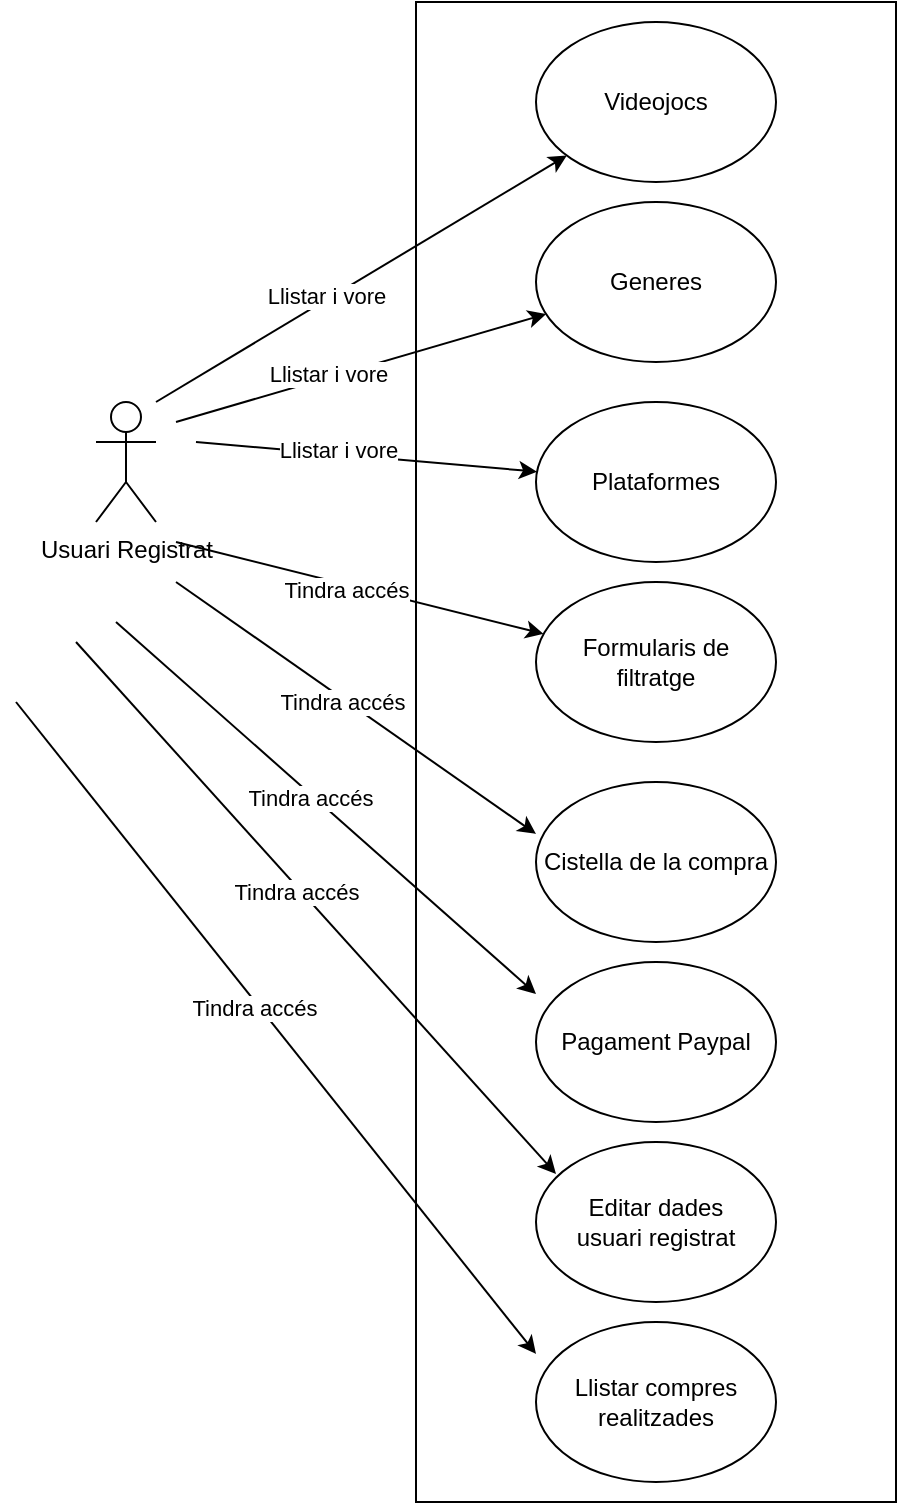 <mxfile version="20.3.0" type="device"><diagram id="wFE0QG_FPsp0jaGvCLVb" name="Page-1"><mxGraphModel dx="1185" dy="727" grid="1" gridSize="10" guides="1" tooltips="1" connect="1" arrows="1" fold="1" page="1" pageScale="1" pageWidth="850" pageHeight="1100" math="0" shadow="0"><root><mxCell id="0"/><mxCell id="1" parent="0"/><mxCell id="4ufSCRcEnQ9JDRuaewkr-1" value="Usuari Registrat" style="shape=umlActor;verticalLabelPosition=bottom;verticalAlign=top;html=1;outlineConnect=0;" vertex="1" parent="1"><mxGeometry x="140" y="310" width="30" height="60" as="geometry"/></mxCell><mxCell id="4ufSCRcEnQ9JDRuaewkr-2" value="" style="rounded=0;whiteSpace=wrap;html=1;" vertex="1" parent="1"><mxGeometry x="300" y="110" width="240" height="750" as="geometry"/></mxCell><mxCell id="4ufSCRcEnQ9JDRuaewkr-3" value="Videojocs" style="ellipse;whiteSpace=wrap;html=1;" vertex="1" parent="1"><mxGeometry x="360" y="120" width="120" height="80" as="geometry"/></mxCell><mxCell id="4ufSCRcEnQ9JDRuaewkr-4" value="Generes" style="ellipse;whiteSpace=wrap;html=1;" vertex="1" parent="1"><mxGeometry x="360" y="210" width="120" height="80" as="geometry"/></mxCell><mxCell id="4ufSCRcEnQ9JDRuaewkr-5" value="Plataformes" style="ellipse;whiteSpace=wrap;html=1;" vertex="1" parent="1"><mxGeometry x="360" y="310" width="120" height="80" as="geometry"/></mxCell><mxCell id="4ufSCRcEnQ9JDRuaewkr-8" value="" style="endArrow=classic;html=1;rounded=0;" edge="1" parent="1" target="4ufSCRcEnQ9JDRuaewkr-3"><mxGeometry width="50" height="50" relative="1" as="geometry"><mxPoint x="170" y="310.0" as="sourcePoint"/><mxPoint x="220" y="260" as="targetPoint"/></mxGeometry></mxCell><mxCell id="4ufSCRcEnQ9JDRuaewkr-9" value="Llistar i vore" style="edgeLabel;html=1;align=center;verticalAlign=middle;resizable=0;points=[];" vertex="1" connectable="0" parent="4ufSCRcEnQ9JDRuaewkr-8"><mxGeometry x="-0.171" y="2" relative="1" as="geometry"><mxPoint as="offset"/></mxGeometry></mxCell><mxCell id="4ufSCRcEnQ9JDRuaewkr-10" value="" style="endArrow=classic;html=1;rounded=0;" edge="1" parent="1" target="4ufSCRcEnQ9JDRuaewkr-4"><mxGeometry width="50" height="50" relative="1" as="geometry"><mxPoint x="180" y="320.0" as="sourcePoint"/><mxPoint x="385.402" y="196.759" as="targetPoint"/></mxGeometry></mxCell><mxCell id="4ufSCRcEnQ9JDRuaewkr-11" value="&lt;span style=&quot;color: rgb(0, 0, 0); font-family: Helvetica; font-size: 11px; font-style: normal; font-variant-ligatures: normal; font-variant-caps: normal; font-weight: 400; letter-spacing: normal; orphans: 2; text-align: center; text-indent: 0px; text-transform: none; widows: 2; word-spacing: 0px; -webkit-text-stroke-width: 0px; background-color: rgb(255, 255, 255); text-decoration-thickness: initial; text-decoration-style: initial; text-decoration-color: initial; float: none; display: inline !important;&quot;&gt;Llistar i vore&lt;/span&gt;" style="edgeLabel;html=1;align=center;verticalAlign=middle;resizable=0;points=[];" vertex="1" connectable="0" parent="4ufSCRcEnQ9JDRuaewkr-10"><mxGeometry x="-0.171" y="2" relative="1" as="geometry"><mxPoint as="offset"/></mxGeometry></mxCell><mxCell id="4ufSCRcEnQ9JDRuaewkr-12" value="" style="endArrow=classic;html=1;rounded=0;" edge="1" parent="1" target="4ufSCRcEnQ9JDRuaewkr-5"><mxGeometry width="50" height="50" relative="1" as="geometry"><mxPoint x="190" y="330.0" as="sourcePoint"/><mxPoint x="375.031" y="276.033" as="targetPoint"/></mxGeometry></mxCell><mxCell id="4ufSCRcEnQ9JDRuaewkr-13" value="&lt;span style=&quot;color: rgb(0, 0, 0); font-family: Helvetica; font-size: 11px; font-style: normal; font-variant-ligatures: normal; font-variant-caps: normal; font-weight: 400; letter-spacing: normal; orphans: 2; text-align: center; text-indent: 0px; text-transform: none; widows: 2; word-spacing: 0px; -webkit-text-stroke-width: 0px; background-color: rgb(255, 255, 255); text-decoration-thickness: initial; text-decoration-style: initial; text-decoration-color: initial; float: none; display: inline !important;&quot;&gt;Llistar i vore&lt;/span&gt;" style="edgeLabel;html=1;align=center;verticalAlign=middle;resizable=0;points=[];" vertex="1" connectable="0" parent="4ufSCRcEnQ9JDRuaewkr-12"><mxGeometry x="-0.171" y="2" relative="1" as="geometry"><mxPoint as="offset"/></mxGeometry></mxCell><mxCell id="4ufSCRcEnQ9JDRuaewkr-18" value="Formularis de &lt;br&gt;filtratge" style="ellipse;whiteSpace=wrap;html=1;" vertex="1" parent="1"><mxGeometry x="360" y="400" width="120" height="80" as="geometry"/></mxCell><mxCell id="4ufSCRcEnQ9JDRuaewkr-19" value="" style="endArrow=classic;html=1;rounded=0;" edge="1" parent="1" target="4ufSCRcEnQ9JDRuaewkr-18"><mxGeometry width="50" height="50" relative="1" as="geometry"><mxPoint x="180" y="380" as="sourcePoint"/><mxPoint x="360" y="650" as="targetPoint"/></mxGeometry></mxCell><mxCell id="4ufSCRcEnQ9JDRuaewkr-20" value="Tindra accés" style="edgeLabel;html=1;align=center;verticalAlign=middle;resizable=0;points=[];" vertex="1" connectable="0" parent="4ufSCRcEnQ9JDRuaewkr-19"><mxGeometry x="-0.071" y="-2" relative="1" as="geometry"><mxPoint as="offset"/></mxGeometry></mxCell><mxCell id="4ufSCRcEnQ9JDRuaewkr-21" value="Cistella de la compra" style="ellipse;whiteSpace=wrap;html=1;" vertex="1" parent="1"><mxGeometry x="360" y="500" width="120" height="80" as="geometry"/></mxCell><mxCell id="4ufSCRcEnQ9JDRuaewkr-22" value="Pagament Paypal" style="ellipse;whiteSpace=wrap;html=1;" vertex="1" parent="1"><mxGeometry x="360" y="590" width="120" height="80" as="geometry"/></mxCell><mxCell id="4ufSCRcEnQ9JDRuaewkr-23" value="Editar dades&lt;br&gt;usuari registrat" style="ellipse;whiteSpace=wrap;html=1;" vertex="1" parent="1"><mxGeometry x="360" y="680" width="120" height="80" as="geometry"/></mxCell><mxCell id="4ufSCRcEnQ9JDRuaewkr-24" value="" style="endArrow=classic;html=1;rounded=0;" edge="1" parent="1"><mxGeometry width="50" height="50" relative="1" as="geometry"><mxPoint x="180" y="400" as="sourcePoint"/><mxPoint x="360.0" y="525.955" as="targetPoint"/></mxGeometry></mxCell><mxCell id="4ufSCRcEnQ9JDRuaewkr-25" value="Tindra accés" style="edgeLabel;html=1;align=center;verticalAlign=middle;resizable=0;points=[];" vertex="1" connectable="0" parent="4ufSCRcEnQ9JDRuaewkr-24"><mxGeometry x="-0.071" y="-2" relative="1" as="geometry"><mxPoint as="offset"/></mxGeometry></mxCell><mxCell id="4ufSCRcEnQ9JDRuaewkr-26" value="" style="endArrow=classic;html=1;rounded=0;" edge="1" parent="1"><mxGeometry width="50" height="50" relative="1" as="geometry"><mxPoint x="150" y="420" as="sourcePoint"/><mxPoint x="360.0" y="605.955" as="targetPoint"/></mxGeometry></mxCell><mxCell id="4ufSCRcEnQ9JDRuaewkr-27" value="Tindra accés" style="edgeLabel;html=1;align=center;verticalAlign=middle;resizable=0;points=[];" vertex="1" connectable="0" parent="4ufSCRcEnQ9JDRuaewkr-26"><mxGeometry x="-0.071" y="-2" relative="1" as="geometry"><mxPoint as="offset"/></mxGeometry></mxCell><mxCell id="4ufSCRcEnQ9JDRuaewkr-28" value="Llistar compres&lt;br&gt;realitzades" style="ellipse;whiteSpace=wrap;html=1;" vertex="1" parent="1"><mxGeometry x="360" y="770" width="120" height="80" as="geometry"/></mxCell><mxCell id="4ufSCRcEnQ9JDRuaewkr-29" value="" style="endArrow=classic;html=1;rounded=0;" edge="1" parent="1"><mxGeometry width="50" height="50" relative="1" as="geometry"><mxPoint x="130" y="430" as="sourcePoint"/><mxPoint x="370.0" y="695.955" as="targetPoint"/></mxGeometry></mxCell><mxCell id="4ufSCRcEnQ9JDRuaewkr-30" value="Tindra accés" style="edgeLabel;html=1;align=center;verticalAlign=middle;resizable=0;points=[];" vertex="1" connectable="0" parent="4ufSCRcEnQ9JDRuaewkr-29"><mxGeometry x="-0.071" y="-2" relative="1" as="geometry"><mxPoint as="offset"/></mxGeometry></mxCell><mxCell id="4ufSCRcEnQ9JDRuaewkr-31" value="" style="endArrow=classic;html=1;rounded=0;" edge="1" parent="1"><mxGeometry width="50" height="50" relative="1" as="geometry"><mxPoint x="100" y="460" as="sourcePoint"/><mxPoint x="360.0" y="785.955" as="targetPoint"/></mxGeometry></mxCell><mxCell id="4ufSCRcEnQ9JDRuaewkr-32" value="Tindra accés" style="edgeLabel;html=1;align=center;verticalAlign=middle;resizable=0;points=[];" vertex="1" connectable="0" parent="4ufSCRcEnQ9JDRuaewkr-31"><mxGeometry x="-0.071" y="-2" relative="1" as="geometry"><mxPoint as="offset"/></mxGeometry></mxCell></root></mxGraphModel></diagram></mxfile>